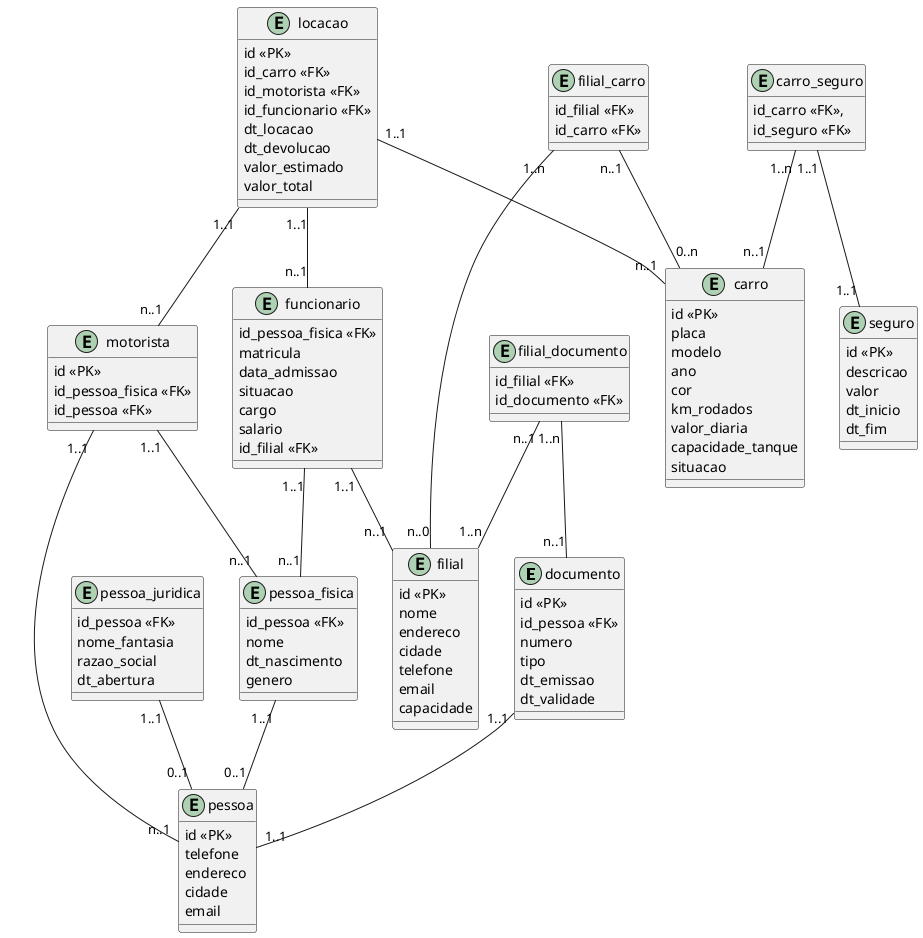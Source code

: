 @startuml LocacaoCarros

entity documento{
    id <<PK>>
    id_pessoa <<FK>>
    numero
    tipo
    dt_emissao
    dt_validade
}

entity pessoa {
    id <<PK>>
    telefone
    endereco
    cidade
    email
}

entity pessoa_fisica {
    id_pessoa <<FK>>
    nome
    dt_nascimento
    genero
}

entity pessoa_juridica {
    id_pessoa <<FK>>
    nome_fantasia
    razao_social
    dt_abertura
}

entity motorista {
    id <<PK>>
    id_pessoa_fisica <<FK>>
    id_pessoa <<FK>>
}

entity carro {
    id <<PK>>
    placa
    modelo
    ano
    cor
    km_rodados
    valor_diaria
    capacidade_tanque
    situacao
}

entity locacao {
    id <<PK>>
    id_carro <<FK>>
    id_motorista <<FK>>
    id_funcionario <<FK>>
    dt_locacao
    dt_devolucao
    valor_estimado
    valor_total
}

entity filial {
    id <<PK>>
    nome
    endereco
    cidade
    telefone
    email
    capacidade
}

entity funcionario {
    id_pessoa_fisica <<FK>>
    matricula
    data_admissao
    situacao
    cargo
    salario
    id_filial <<FK>>
}

entity filial_carro {
    id_filial <<FK>>
    id_carro <<FK>>
}

entity filial_documento {
    id_filial <<FK>>
    id_documento <<FK>>
}

entity seguro {
    id <<PK>>
    descricao
    valor
    dt_inicio
    dt_fim
}

entity carro_seguro {
    id_carro <<FK>>,
    id_seguro <<FK>>
}

carro_seguro "1..1" -- "1..1" seguro
carro_seguro "1..n" -- "n..1" carro

filial_carro "1..n" -- "n..0" filial
filial_carro "n..1" -- "0..n" carro

filial_documento "n..1" -- "1..n" filial
filial_documento "1..n" -- "n..1" documento

pessoa_fisica "1..1" -- "0..1" pessoa
pessoa_juridica "1..1" -- "0..1" pessoa

motorista "1..1" -- "n..1" pessoa
motorista "1..1" -- "n..1" pessoa_fisica

funcionario "1..1" -- "n..1" pessoa_fisica
funcionario "1..1" -- "n..1" filial

locacao "1..1" -- "n..1" carro
locacao "1..1" -- "n..1" motorista
locacao "1..1" -- "n..1" funcionario

documento "1..1" -- "1..1" pessoa

@enduml
